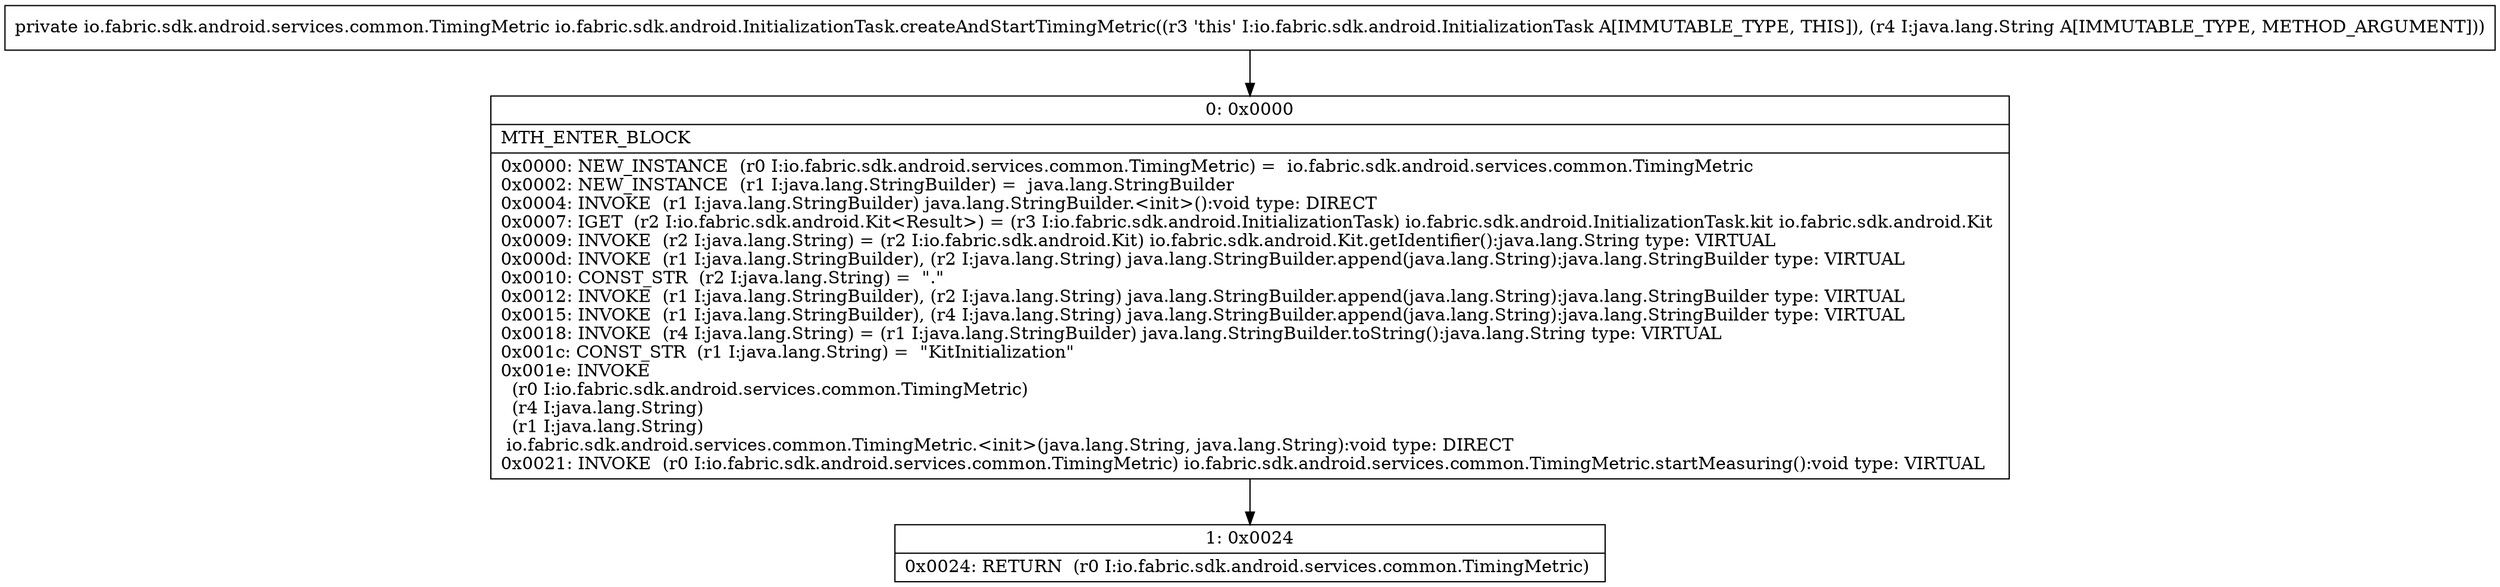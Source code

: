 digraph "CFG forio.fabric.sdk.android.InitializationTask.createAndStartTimingMetric(Ljava\/lang\/String;)Lio\/fabric\/sdk\/android\/services\/common\/TimingMetric;" {
Node_0 [shape=record,label="{0\:\ 0x0000|MTH_ENTER_BLOCK\l|0x0000: NEW_INSTANCE  (r0 I:io.fabric.sdk.android.services.common.TimingMetric) =  io.fabric.sdk.android.services.common.TimingMetric \l0x0002: NEW_INSTANCE  (r1 I:java.lang.StringBuilder) =  java.lang.StringBuilder \l0x0004: INVOKE  (r1 I:java.lang.StringBuilder) java.lang.StringBuilder.\<init\>():void type: DIRECT \l0x0007: IGET  (r2 I:io.fabric.sdk.android.Kit\<Result\>) = (r3 I:io.fabric.sdk.android.InitializationTask) io.fabric.sdk.android.InitializationTask.kit io.fabric.sdk.android.Kit \l0x0009: INVOKE  (r2 I:java.lang.String) = (r2 I:io.fabric.sdk.android.Kit) io.fabric.sdk.android.Kit.getIdentifier():java.lang.String type: VIRTUAL \l0x000d: INVOKE  (r1 I:java.lang.StringBuilder), (r2 I:java.lang.String) java.lang.StringBuilder.append(java.lang.String):java.lang.StringBuilder type: VIRTUAL \l0x0010: CONST_STR  (r2 I:java.lang.String) =  \".\" \l0x0012: INVOKE  (r1 I:java.lang.StringBuilder), (r2 I:java.lang.String) java.lang.StringBuilder.append(java.lang.String):java.lang.StringBuilder type: VIRTUAL \l0x0015: INVOKE  (r1 I:java.lang.StringBuilder), (r4 I:java.lang.String) java.lang.StringBuilder.append(java.lang.String):java.lang.StringBuilder type: VIRTUAL \l0x0018: INVOKE  (r4 I:java.lang.String) = (r1 I:java.lang.StringBuilder) java.lang.StringBuilder.toString():java.lang.String type: VIRTUAL \l0x001c: CONST_STR  (r1 I:java.lang.String) =  \"KitInitialization\" \l0x001e: INVOKE  \l  (r0 I:io.fabric.sdk.android.services.common.TimingMetric)\l  (r4 I:java.lang.String)\l  (r1 I:java.lang.String)\l io.fabric.sdk.android.services.common.TimingMetric.\<init\>(java.lang.String, java.lang.String):void type: DIRECT \l0x0021: INVOKE  (r0 I:io.fabric.sdk.android.services.common.TimingMetric) io.fabric.sdk.android.services.common.TimingMetric.startMeasuring():void type: VIRTUAL \l}"];
Node_1 [shape=record,label="{1\:\ 0x0024|0x0024: RETURN  (r0 I:io.fabric.sdk.android.services.common.TimingMetric) \l}"];
MethodNode[shape=record,label="{private io.fabric.sdk.android.services.common.TimingMetric io.fabric.sdk.android.InitializationTask.createAndStartTimingMetric((r3 'this' I:io.fabric.sdk.android.InitializationTask A[IMMUTABLE_TYPE, THIS]), (r4 I:java.lang.String A[IMMUTABLE_TYPE, METHOD_ARGUMENT])) }"];
MethodNode -> Node_0;
Node_0 -> Node_1;
}

